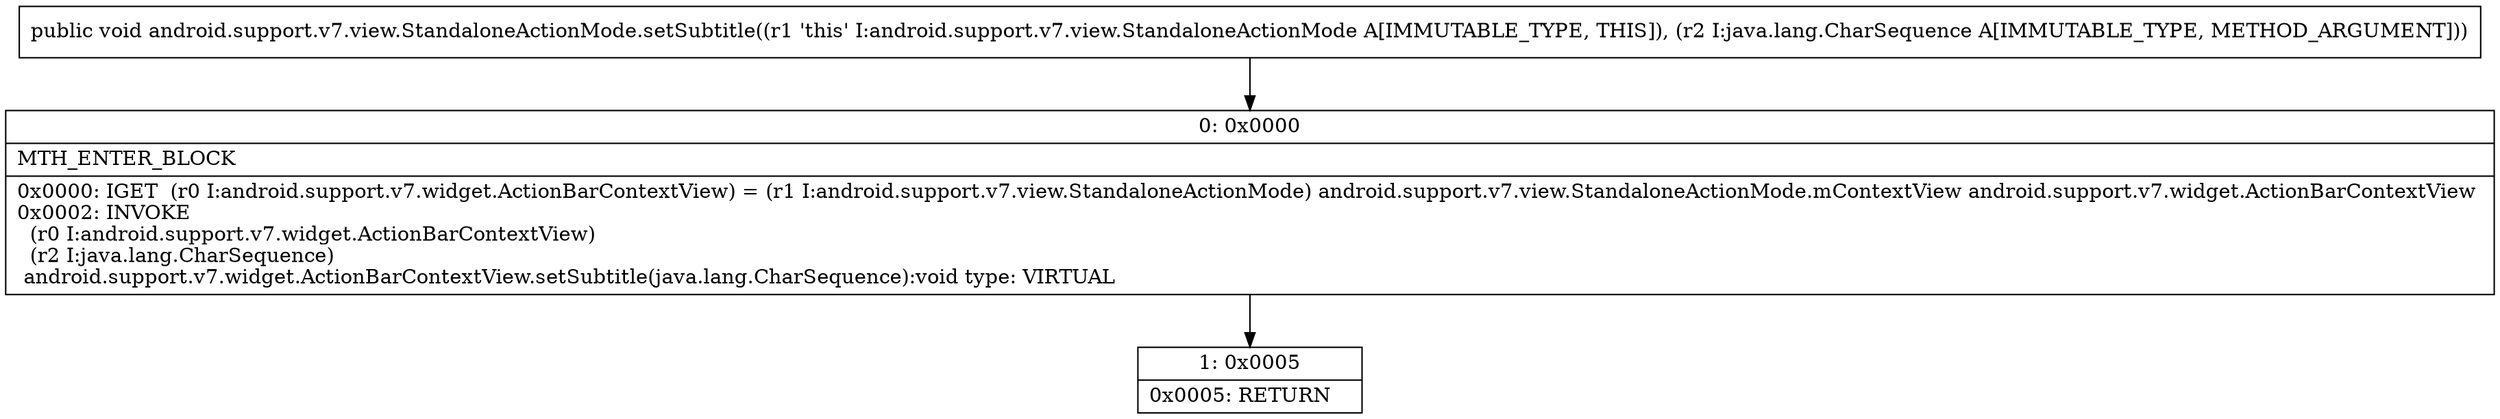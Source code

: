 digraph "CFG forandroid.support.v7.view.StandaloneActionMode.setSubtitle(Ljava\/lang\/CharSequence;)V" {
Node_0 [shape=record,label="{0\:\ 0x0000|MTH_ENTER_BLOCK\l|0x0000: IGET  (r0 I:android.support.v7.widget.ActionBarContextView) = (r1 I:android.support.v7.view.StandaloneActionMode) android.support.v7.view.StandaloneActionMode.mContextView android.support.v7.widget.ActionBarContextView \l0x0002: INVOKE  \l  (r0 I:android.support.v7.widget.ActionBarContextView)\l  (r2 I:java.lang.CharSequence)\l android.support.v7.widget.ActionBarContextView.setSubtitle(java.lang.CharSequence):void type: VIRTUAL \l}"];
Node_1 [shape=record,label="{1\:\ 0x0005|0x0005: RETURN   \l}"];
MethodNode[shape=record,label="{public void android.support.v7.view.StandaloneActionMode.setSubtitle((r1 'this' I:android.support.v7.view.StandaloneActionMode A[IMMUTABLE_TYPE, THIS]), (r2 I:java.lang.CharSequence A[IMMUTABLE_TYPE, METHOD_ARGUMENT])) }"];
MethodNode -> Node_0;
Node_0 -> Node_1;
}

